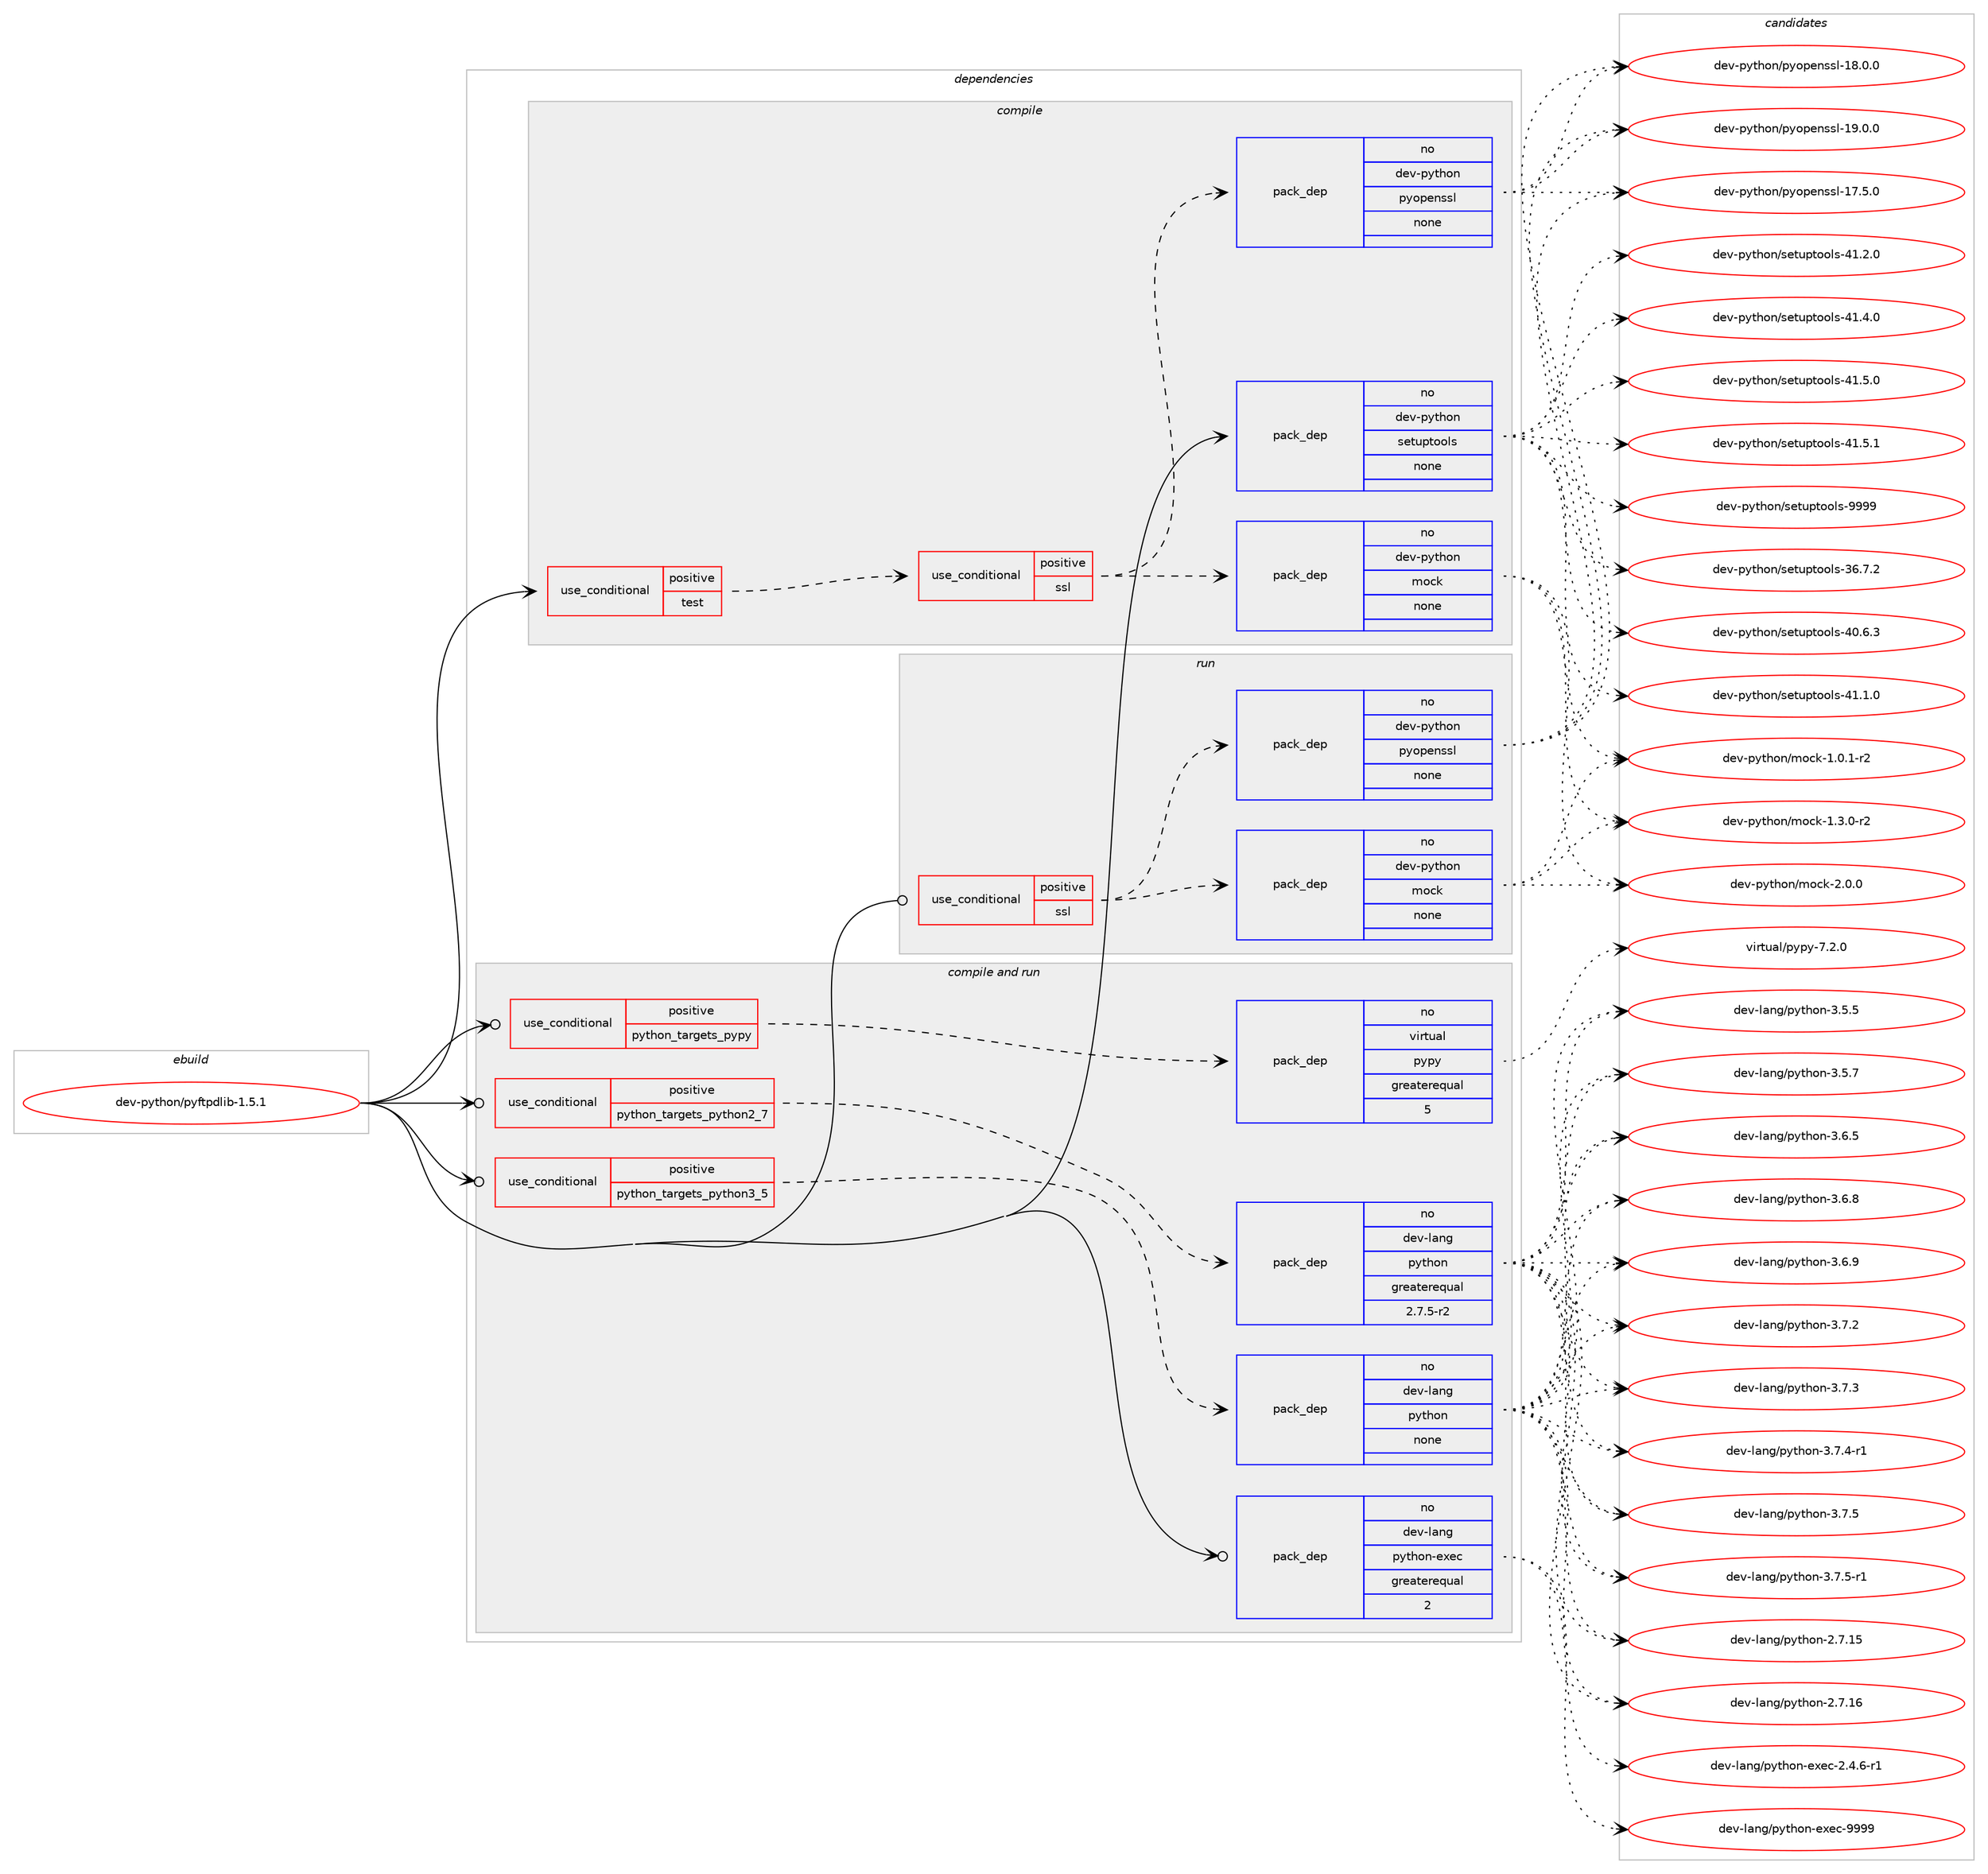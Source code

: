 digraph prolog {

# *************
# Graph options
# *************

newrank=true;
concentrate=true;
compound=true;
graph [rankdir=LR,fontname=Helvetica,fontsize=10,ranksep=1.5];#, ranksep=2.5, nodesep=0.2];
edge  [arrowhead=vee];
node  [fontname=Helvetica,fontsize=10];

# **********
# The ebuild
# **********

subgraph cluster_leftcol {
color=gray;
rank=same;
label=<<i>ebuild</i>>;
id [label="dev-python/pyftpdlib-1.5.1", color=red, width=4, href="../dev-python/pyftpdlib-1.5.1.svg"];
}

# ****************
# The dependencies
# ****************

subgraph cluster_midcol {
color=gray;
label=<<i>dependencies</i>>;
subgraph cluster_compile {
fillcolor="#eeeeee";
style=filled;
label=<<i>compile</i>>;
subgraph cond145841 {
dependency625740 [label=<<TABLE BORDER="0" CELLBORDER="1" CELLSPACING="0" CELLPADDING="4"><TR><TD ROWSPAN="3" CELLPADDING="10">use_conditional</TD></TR><TR><TD>positive</TD></TR><TR><TD>test</TD></TR></TABLE>>, shape=none, color=red];
subgraph cond145842 {
dependency625741 [label=<<TABLE BORDER="0" CELLBORDER="1" CELLSPACING="0" CELLPADDING="4"><TR><TD ROWSPAN="3" CELLPADDING="10">use_conditional</TD></TR><TR><TD>positive</TD></TR><TR><TD>ssl</TD></TR></TABLE>>, shape=none, color=red];
subgraph pack468055 {
dependency625742 [label=<<TABLE BORDER="0" CELLBORDER="1" CELLSPACING="0" CELLPADDING="4" WIDTH="220"><TR><TD ROWSPAN="6" CELLPADDING="30">pack_dep</TD></TR><TR><TD WIDTH="110">no</TD></TR><TR><TD>dev-python</TD></TR><TR><TD>pyopenssl</TD></TR><TR><TD>none</TD></TR><TR><TD></TD></TR></TABLE>>, shape=none, color=blue];
}
dependency625741:e -> dependency625742:w [weight=20,style="dashed",arrowhead="vee"];
subgraph pack468056 {
dependency625743 [label=<<TABLE BORDER="0" CELLBORDER="1" CELLSPACING="0" CELLPADDING="4" WIDTH="220"><TR><TD ROWSPAN="6" CELLPADDING="30">pack_dep</TD></TR><TR><TD WIDTH="110">no</TD></TR><TR><TD>dev-python</TD></TR><TR><TD>mock</TD></TR><TR><TD>none</TD></TR><TR><TD></TD></TR></TABLE>>, shape=none, color=blue];
}
dependency625741:e -> dependency625743:w [weight=20,style="dashed",arrowhead="vee"];
}
dependency625740:e -> dependency625741:w [weight=20,style="dashed",arrowhead="vee"];
}
id:e -> dependency625740:w [weight=20,style="solid",arrowhead="vee"];
subgraph pack468057 {
dependency625744 [label=<<TABLE BORDER="0" CELLBORDER="1" CELLSPACING="0" CELLPADDING="4" WIDTH="220"><TR><TD ROWSPAN="6" CELLPADDING="30">pack_dep</TD></TR><TR><TD WIDTH="110">no</TD></TR><TR><TD>dev-python</TD></TR><TR><TD>setuptools</TD></TR><TR><TD>none</TD></TR><TR><TD></TD></TR></TABLE>>, shape=none, color=blue];
}
id:e -> dependency625744:w [weight=20,style="solid",arrowhead="vee"];
}
subgraph cluster_compileandrun {
fillcolor="#eeeeee";
style=filled;
label=<<i>compile and run</i>>;
subgraph cond145843 {
dependency625745 [label=<<TABLE BORDER="0" CELLBORDER="1" CELLSPACING="0" CELLPADDING="4"><TR><TD ROWSPAN="3" CELLPADDING="10">use_conditional</TD></TR><TR><TD>positive</TD></TR><TR><TD>python_targets_pypy</TD></TR></TABLE>>, shape=none, color=red];
subgraph pack468058 {
dependency625746 [label=<<TABLE BORDER="0" CELLBORDER="1" CELLSPACING="0" CELLPADDING="4" WIDTH="220"><TR><TD ROWSPAN="6" CELLPADDING="30">pack_dep</TD></TR><TR><TD WIDTH="110">no</TD></TR><TR><TD>virtual</TD></TR><TR><TD>pypy</TD></TR><TR><TD>greaterequal</TD></TR><TR><TD>5</TD></TR></TABLE>>, shape=none, color=blue];
}
dependency625745:e -> dependency625746:w [weight=20,style="dashed",arrowhead="vee"];
}
id:e -> dependency625745:w [weight=20,style="solid",arrowhead="odotvee"];
subgraph cond145844 {
dependency625747 [label=<<TABLE BORDER="0" CELLBORDER="1" CELLSPACING="0" CELLPADDING="4"><TR><TD ROWSPAN="3" CELLPADDING="10">use_conditional</TD></TR><TR><TD>positive</TD></TR><TR><TD>python_targets_python2_7</TD></TR></TABLE>>, shape=none, color=red];
subgraph pack468059 {
dependency625748 [label=<<TABLE BORDER="0" CELLBORDER="1" CELLSPACING="0" CELLPADDING="4" WIDTH="220"><TR><TD ROWSPAN="6" CELLPADDING="30">pack_dep</TD></TR><TR><TD WIDTH="110">no</TD></TR><TR><TD>dev-lang</TD></TR><TR><TD>python</TD></TR><TR><TD>greaterequal</TD></TR><TR><TD>2.7.5-r2</TD></TR></TABLE>>, shape=none, color=blue];
}
dependency625747:e -> dependency625748:w [weight=20,style="dashed",arrowhead="vee"];
}
id:e -> dependency625747:w [weight=20,style="solid",arrowhead="odotvee"];
subgraph cond145845 {
dependency625749 [label=<<TABLE BORDER="0" CELLBORDER="1" CELLSPACING="0" CELLPADDING="4"><TR><TD ROWSPAN="3" CELLPADDING="10">use_conditional</TD></TR><TR><TD>positive</TD></TR><TR><TD>python_targets_python3_5</TD></TR></TABLE>>, shape=none, color=red];
subgraph pack468060 {
dependency625750 [label=<<TABLE BORDER="0" CELLBORDER="1" CELLSPACING="0" CELLPADDING="4" WIDTH="220"><TR><TD ROWSPAN="6" CELLPADDING="30">pack_dep</TD></TR><TR><TD WIDTH="110">no</TD></TR><TR><TD>dev-lang</TD></TR><TR><TD>python</TD></TR><TR><TD>none</TD></TR><TR><TD></TD></TR></TABLE>>, shape=none, color=blue];
}
dependency625749:e -> dependency625750:w [weight=20,style="dashed",arrowhead="vee"];
}
id:e -> dependency625749:w [weight=20,style="solid",arrowhead="odotvee"];
subgraph pack468061 {
dependency625751 [label=<<TABLE BORDER="0" CELLBORDER="1" CELLSPACING="0" CELLPADDING="4" WIDTH="220"><TR><TD ROWSPAN="6" CELLPADDING="30">pack_dep</TD></TR><TR><TD WIDTH="110">no</TD></TR><TR><TD>dev-lang</TD></TR><TR><TD>python-exec</TD></TR><TR><TD>greaterequal</TD></TR><TR><TD>2</TD></TR></TABLE>>, shape=none, color=blue];
}
id:e -> dependency625751:w [weight=20,style="solid",arrowhead="odotvee"];
}
subgraph cluster_run {
fillcolor="#eeeeee";
style=filled;
label=<<i>run</i>>;
subgraph cond145846 {
dependency625752 [label=<<TABLE BORDER="0" CELLBORDER="1" CELLSPACING="0" CELLPADDING="4"><TR><TD ROWSPAN="3" CELLPADDING="10">use_conditional</TD></TR><TR><TD>positive</TD></TR><TR><TD>ssl</TD></TR></TABLE>>, shape=none, color=red];
subgraph pack468062 {
dependency625753 [label=<<TABLE BORDER="0" CELLBORDER="1" CELLSPACING="0" CELLPADDING="4" WIDTH="220"><TR><TD ROWSPAN="6" CELLPADDING="30">pack_dep</TD></TR><TR><TD WIDTH="110">no</TD></TR><TR><TD>dev-python</TD></TR><TR><TD>pyopenssl</TD></TR><TR><TD>none</TD></TR><TR><TD></TD></TR></TABLE>>, shape=none, color=blue];
}
dependency625752:e -> dependency625753:w [weight=20,style="dashed",arrowhead="vee"];
subgraph pack468063 {
dependency625754 [label=<<TABLE BORDER="0" CELLBORDER="1" CELLSPACING="0" CELLPADDING="4" WIDTH="220"><TR><TD ROWSPAN="6" CELLPADDING="30">pack_dep</TD></TR><TR><TD WIDTH="110">no</TD></TR><TR><TD>dev-python</TD></TR><TR><TD>mock</TD></TR><TR><TD>none</TD></TR><TR><TD></TD></TR></TABLE>>, shape=none, color=blue];
}
dependency625752:e -> dependency625754:w [weight=20,style="dashed",arrowhead="vee"];
}
id:e -> dependency625752:w [weight=20,style="solid",arrowhead="odot"];
}
}

# **************
# The candidates
# **************

subgraph cluster_choices {
rank=same;
color=gray;
label=<<i>candidates</i>>;

subgraph choice468055 {
color=black;
nodesep=1;
choice100101118451121211161041111104711212111111210111011511510845495546534648 [label="dev-python/pyopenssl-17.5.0", color=red, width=4,href="../dev-python/pyopenssl-17.5.0.svg"];
choice100101118451121211161041111104711212111111210111011511510845495646484648 [label="dev-python/pyopenssl-18.0.0", color=red, width=4,href="../dev-python/pyopenssl-18.0.0.svg"];
choice100101118451121211161041111104711212111111210111011511510845495746484648 [label="dev-python/pyopenssl-19.0.0", color=red, width=4,href="../dev-python/pyopenssl-19.0.0.svg"];
dependency625742:e -> choice100101118451121211161041111104711212111111210111011511510845495546534648:w [style=dotted,weight="100"];
dependency625742:e -> choice100101118451121211161041111104711212111111210111011511510845495646484648:w [style=dotted,weight="100"];
dependency625742:e -> choice100101118451121211161041111104711212111111210111011511510845495746484648:w [style=dotted,weight="100"];
}
subgraph choice468056 {
color=black;
nodesep=1;
choice1001011184511212111610411111047109111991074549464846494511450 [label="dev-python/mock-1.0.1-r2", color=red, width=4,href="../dev-python/mock-1.0.1-r2.svg"];
choice1001011184511212111610411111047109111991074549465146484511450 [label="dev-python/mock-1.3.0-r2", color=red, width=4,href="../dev-python/mock-1.3.0-r2.svg"];
choice100101118451121211161041111104710911199107455046484648 [label="dev-python/mock-2.0.0", color=red, width=4,href="../dev-python/mock-2.0.0.svg"];
dependency625743:e -> choice1001011184511212111610411111047109111991074549464846494511450:w [style=dotted,weight="100"];
dependency625743:e -> choice1001011184511212111610411111047109111991074549465146484511450:w [style=dotted,weight="100"];
dependency625743:e -> choice100101118451121211161041111104710911199107455046484648:w [style=dotted,weight="100"];
}
subgraph choice468057 {
color=black;
nodesep=1;
choice100101118451121211161041111104711510111611711211611111110811545515446554650 [label="dev-python/setuptools-36.7.2", color=red, width=4,href="../dev-python/setuptools-36.7.2.svg"];
choice100101118451121211161041111104711510111611711211611111110811545524846544651 [label="dev-python/setuptools-40.6.3", color=red, width=4,href="../dev-python/setuptools-40.6.3.svg"];
choice100101118451121211161041111104711510111611711211611111110811545524946494648 [label="dev-python/setuptools-41.1.0", color=red, width=4,href="../dev-python/setuptools-41.1.0.svg"];
choice100101118451121211161041111104711510111611711211611111110811545524946504648 [label="dev-python/setuptools-41.2.0", color=red, width=4,href="../dev-python/setuptools-41.2.0.svg"];
choice100101118451121211161041111104711510111611711211611111110811545524946524648 [label="dev-python/setuptools-41.4.0", color=red, width=4,href="../dev-python/setuptools-41.4.0.svg"];
choice100101118451121211161041111104711510111611711211611111110811545524946534648 [label="dev-python/setuptools-41.5.0", color=red, width=4,href="../dev-python/setuptools-41.5.0.svg"];
choice100101118451121211161041111104711510111611711211611111110811545524946534649 [label="dev-python/setuptools-41.5.1", color=red, width=4,href="../dev-python/setuptools-41.5.1.svg"];
choice10010111845112121116104111110471151011161171121161111111081154557575757 [label="dev-python/setuptools-9999", color=red, width=4,href="../dev-python/setuptools-9999.svg"];
dependency625744:e -> choice100101118451121211161041111104711510111611711211611111110811545515446554650:w [style=dotted,weight="100"];
dependency625744:e -> choice100101118451121211161041111104711510111611711211611111110811545524846544651:w [style=dotted,weight="100"];
dependency625744:e -> choice100101118451121211161041111104711510111611711211611111110811545524946494648:w [style=dotted,weight="100"];
dependency625744:e -> choice100101118451121211161041111104711510111611711211611111110811545524946504648:w [style=dotted,weight="100"];
dependency625744:e -> choice100101118451121211161041111104711510111611711211611111110811545524946524648:w [style=dotted,weight="100"];
dependency625744:e -> choice100101118451121211161041111104711510111611711211611111110811545524946534648:w [style=dotted,weight="100"];
dependency625744:e -> choice100101118451121211161041111104711510111611711211611111110811545524946534649:w [style=dotted,weight="100"];
dependency625744:e -> choice10010111845112121116104111110471151011161171121161111111081154557575757:w [style=dotted,weight="100"];
}
subgraph choice468058 {
color=black;
nodesep=1;
choice1181051141161179710847112121112121455546504648 [label="virtual/pypy-7.2.0", color=red, width=4,href="../virtual/pypy-7.2.0.svg"];
dependency625746:e -> choice1181051141161179710847112121112121455546504648:w [style=dotted,weight="100"];
}
subgraph choice468059 {
color=black;
nodesep=1;
choice10010111845108971101034711212111610411111045504655464953 [label="dev-lang/python-2.7.15", color=red, width=4,href="../dev-lang/python-2.7.15.svg"];
choice10010111845108971101034711212111610411111045504655464954 [label="dev-lang/python-2.7.16", color=red, width=4,href="../dev-lang/python-2.7.16.svg"];
choice100101118451089711010347112121116104111110455146534653 [label="dev-lang/python-3.5.5", color=red, width=4,href="../dev-lang/python-3.5.5.svg"];
choice100101118451089711010347112121116104111110455146534655 [label="dev-lang/python-3.5.7", color=red, width=4,href="../dev-lang/python-3.5.7.svg"];
choice100101118451089711010347112121116104111110455146544653 [label="dev-lang/python-3.6.5", color=red, width=4,href="../dev-lang/python-3.6.5.svg"];
choice100101118451089711010347112121116104111110455146544656 [label="dev-lang/python-3.6.8", color=red, width=4,href="../dev-lang/python-3.6.8.svg"];
choice100101118451089711010347112121116104111110455146544657 [label="dev-lang/python-3.6.9", color=red, width=4,href="../dev-lang/python-3.6.9.svg"];
choice100101118451089711010347112121116104111110455146554650 [label="dev-lang/python-3.7.2", color=red, width=4,href="../dev-lang/python-3.7.2.svg"];
choice100101118451089711010347112121116104111110455146554651 [label="dev-lang/python-3.7.3", color=red, width=4,href="../dev-lang/python-3.7.3.svg"];
choice1001011184510897110103471121211161041111104551465546524511449 [label="dev-lang/python-3.7.4-r1", color=red, width=4,href="../dev-lang/python-3.7.4-r1.svg"];
choice100101118451089711010347112121116104111110455146554653 [label="dev-lang/python-3.7.5", color=red, width=4,href="../dev-lang/python-3.7.5.svg"];
choice1001011184510897110103471121211161041111104551465546534511449 [label="dev-lang/python-3.7.5-r1", color=red, width=4,href="../dev-lang/python-3.7.5-r1.svg"];
dependency625748:e -> choice10010111845108971101034711212111610411111045504655464953:w [style=dotted,weight="100"];
dependency625748:e -> choice10010111845108971101034711212111610411111045504655464954:w [style=dotted,weight="100"];
dependency625748:e -> choice100101118451089711010347112121116104111110455146534653:w [style=dotted,weight="100"];
dependency625748:e -> choice100101118451089711010347112121116104111110455146534655:w [style=dotted,weight="100"];
dependency625748:e -> choice100101118451089711010347112121116104111110455146544653:w [style=dotted,weight="100"];
dependency625748:e -> choice100101118451089711010347112121116104111110455146544656:w [style=dotted,weight="100"];
dependency625748:e -> choice100101118451089711010347112121116104111110455146544657:w [style=dotted,weight="100"];
dependency625748:e -> choice100101118451089711010347112121116104111110455146554650:w [style=dotted,weight="100"];
dependency625748:e -> choice100101118451089711010347112121116104111110455146554651:w [style=dotted,weight="100"];
dependency625748:e -> choice1001011184510897110103471121211161041111104551465546524511449:w [style=dotted,weight="100"];
dependency625748:e -> choice100101118451089711010347112121116104111110455146554653:w [style=dotted,weight="100"];
dependency625748:e -> choice1001011184510897110103471121211161041111104551465546534511449:w [style=dotted,weight="100"];
}
subgraph choice468060 {
color=black;
nodesep=1;
choice10010111845108971101034711212111610411111045504655464953 [label="dev-lang/python-2.7.15", color=red, width=4,href="../dev-lang/python-2.7.15.svg"];
choice10010111845108971101034711212111610411111045504655464954 [label="dev-lang/python-2.7.16", color=red, width=4,href="../dev-lang/python-2.7.16.svg"];
choice100101118451089711010347112121116104111110455146534653 [label="dev-lang/python-3.5.5", color=red, width=4,href="../dev-lang/python-3.5.5.svg"];
choice100101118451089711010347112121116104111110455146534655 [label="dev-lang/python-3.5.7", color=red, width=4,href="../dev-lang/python-3.5.7.svg"];
choice100101118451089711010347112121116104111110455146544653 [label="dev-lang/python-3.6.5", color=red, width=4,href="../dev-lang/python-3.6.5.svg"];
choice100101118451089711010347112121116104111110455146544656 [label="dev-lang/python-3.6.8", color=red, width=4,href="../dev-lang/python-3.6.8.svg"];
choice100101118451089711010347112121116104111110455146544657 [label="dev-lang/python-3.6.9", color=red, width=4,href="../dev-lang/python-3.6.9.svg"];
choice100101118451089711010347112121116104111110455146554650 [label="dev-lang/python-3.7.2", color=red, width=4,href="../dev-lang/python-3.7.2.svg"];
choice100101118451089711010347112121116104111110455146554651 [label="dev-lang/python-3.7.3", color=red, width=4,href="../dev-lang/python-3.7.3.svg"];
choice1001011184510897110103471121211161041111104551465546524511449 [label="dev-lang/python-3.7.4-r1", color=red, width=4,href="../dev-lang/python-3.7.4-r1.svg"];
choice100101118451089711010347112121116104111110455146554653 [label="dev-lang/python-3.7.5", color=red, width=4,href="../dev-lang/python-3.7.5.svg"];
choice1001011184510897110103471121211161041111104551465546534511449 [label="dev-lang/python-3.7.5-r1", color=red, width=4,href="../dev-lang/python-3.7.5-r1.svg"];
dependency625750:e -> choice10010111845108971101034711212111610411111045504655464953:w [style=dotted,weight="100"];
dependency625750:e -> choice10010111845108971101034711212111610411111045504655464954:w [style=dotted,weight="100"];
dependency625750:e -> choice100101118451089711010347112121116104111110455146534653:w [style=dotted,weight="100"];
dependency625750:e -> choice100101118451089711010347112121116104111110455146534655:w [style=dotted,weight="100"];
dependency625750:e -> choice100101118451089711010347112121116104111110455146544653:w [style=dotted,weight="100"];
dependency625750:e -> choice100101118451089711010347112121116104111110455146544656:w [style=dotted,weight="100"];
dependency625750:e -> choice100101118451089711010347112121116104111110455146544657:w [style=dotted,weight="100"];
dependency625750:e -> choice100101118451089711010347112121116104111110455146554650:w [style=dotted,weight="100"];
dependency625750:e -> choice100101118451089711010347112121116104111110455146554651:w [style=dotted,weight="100"];
dependency625750:e -> choice1001011184510897110103471121211161041111104551465546524511449:w [style=dotted,weight="100"];
dependency625750:e -> choice100101118451089711010347112121116104111110455146554653:w [style=dotted,weight="100"];
dependency625750:e -> choice1001011184510897110103471121211161041111104551465546534511449:w [style=dotted,weight="100"];
}
subgraph choice468061 {
color=black;
nodesep=1;
choice10010111845108971101034711212111610411111045101120101994550465246544511449 [label="dev-lang/python-exec-2.4.6-r1", color=red, width=4,href="../dev-lang/python-exec-2.4.6-r1.svg"];
choice10010111845108971101034711212111610411111045101120101994557575757 [label="dev-lang/python-exec-9999", color=red, width=4,href="../dev-lang/python-exec-9999.svg"];
dependency625751:e -> choice10010111845108971101034711212111610411111045101120101994550465246544511449:w [style=dotted,weight="100"];
dependency625751:e -> choice10010111845108971101034711212111610411111045101120101994557575757:w [style=dotted,weight="100"];
}
subgraph choice468062 {
color=black;
nodesep=1;
choice100101118451121211161041111104711212111111210111011511510845495546534648 [label="dev-python/pyopenssl-17.5.0", color=red, width=4,href="../dev-python/pyopenssl-17.5.0.svg"];
choice100101118451121211161041111104711212111111210111011511510845495646484648 [label="dev-python/pyopenssl-18.0.0", color=red, width=4,href="../dev-python/pyopenssl-18.0.0.svg"];
choice100101118451121211161041111104711212111111210111011511510845495746484648 [label="dev-python/pyopenssl-19.0.0", color=red, width=4,href="../dev-python/pyopenssl-19.0.0.svg"];
dependency625753:e -> choice100101118451121211161041111104711212111111210111011511510845495546534648:w [style=dotted,weight="100"];
dependency625753:e -> choice100101118451121211161041111104711212111111210111011511510845495646484648:w [style=dotted,weight="100"];
dependency625753:e -> choice100101118451121211161041111104711212111111210111011511510845495746484648:w [style=dotted,weight="100"];
}
subgraph choice468063 {
color=black;
nodesep=1;
choice1001011184511212111610411111047109111991074549464846494511450 [label="dev-python/mock-1.0.1-r2", color=red, width=4,href="../dev-python/mock-1.0.1-r2.svg"];
choice1001011184511212111610411111047109111991074549465146484511450 [label="dev-python/mock-1.3.0-r2", color=red, width=4,href="../dev-python/mock-1.3.0-r2.svg"];
choice100101118451121211161041111104710911199107455046484648 [label="dev-python/mock-2.0.0", color=red, width=4,href="../dev-python/mock-2.0.0.svg"];
dependency625754:e -> choice1001011184511212111610411111047109111991074549464846494511450:w [style=dotted,weight="100"];
dependency625754:e -> choice1001011184511212111610411111047109111991074549465146484511450:w [style=dotted,weight="100"];
dependency625754:e -> choice100101118451121211161041111104710911199107455046484648:w [style=dotted,weight="100"];
}
}

}
